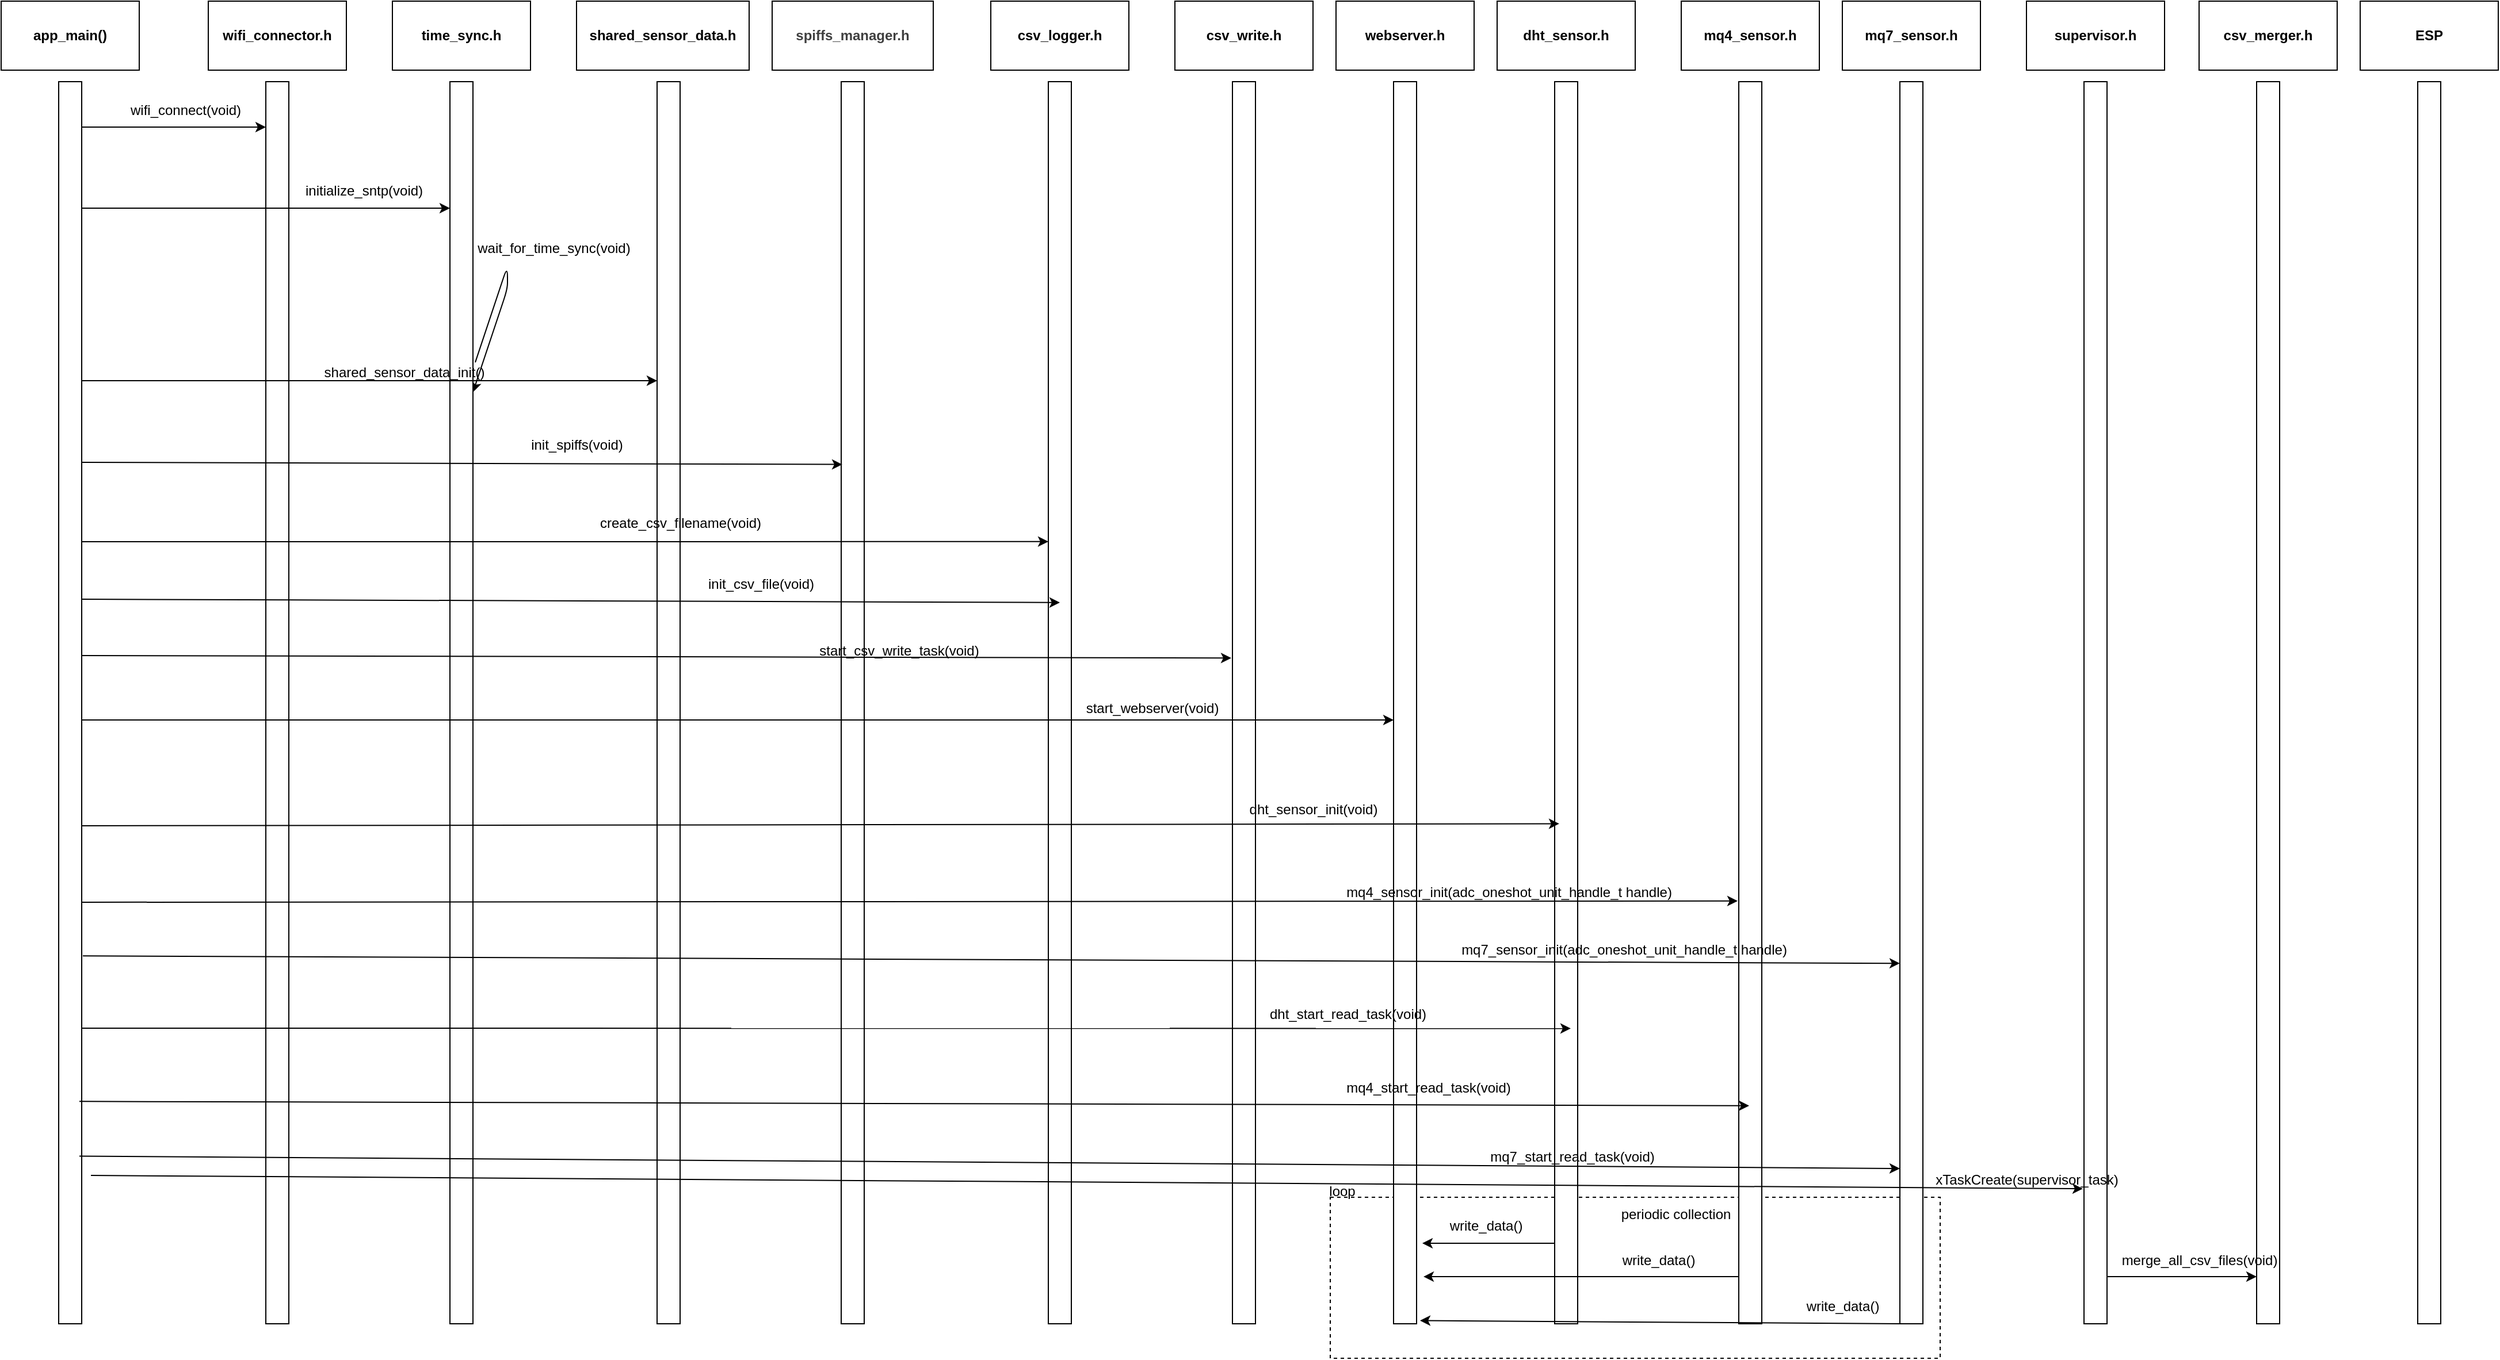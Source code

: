 <mxfile>
    <diagram id="vKl0BwhZm0HH5AGCX_aw" name="Page-1">
        <mxGraphModel dx="756" dy="1567" grid="1" gridSize="10" guides="1" tooltips="1" connect="1" arrows="1" fold="1" page="1" pageScale="1" pageWidth="850" pageHeight="1100" math="0" shadow="0">
            <root>
                <mxCell id="0"/>
                <mxCell id="1" parent="0"/>
                <mxCell id="62" value="" style="rounded=0;whiteSpace=wrap;html=1;dashed=1;" vertex="1" parent="1">
                    <mxGeometry x="1185" y="1010" width="530" height="140" as="geometry"/>
                </mxCell>
                <mxCell id="65" style="edgeStyle=none;html=1;entryX=1;entryY=0.5;entryDx=0;entryDy=0;" edge="1" parent="1">
                    <mxGeometry relative="1" as="geometry">
                        <mxPoint x="1385" y="1050" as="sourcePoint"/>
                        <mxPoint x="1265" y="1050" as="targetPoint"/>
                    </mxGeometry>
                </mxCell>
                <mxCell id="17" value="" style="rounded=0;whiteSpace=wrap;html=1;" vertex="1" parent="1">
                    <mxGeometry x="1380" y="40" width="20" height="1080" as="geometry"/>
                </mxCell>
                <mxCell id="41" value="" style="rounded=0;whiteSpace=wrap;html=1;" vertex="1" parent="1">
                    <mxGeometry x="1540" y="40" width="20" height="1080" as="geometry"/>
                </mxCell>
                <mxCell id="43" value="" style="rounded=0;whiteSpace=wrap;html=1;" vertex="1" parent="1">
                    <mxGeometry x="1680" y="40" width="20" height="1080" as="geometry"/>
                </mxCell>
                <mxCell id="45" value="" style="rounded=0;whiteSpace=wrap;html=1;" vertex="1" parent="1">
                    <mxGeometry x="1240" y="40" width="20" height="1080" as="geometry"/>
                </mxCell>
                <mxCell id="25" style="edgeStyle=none;html=1;entryX=1;entryY=0.25;entryDx=0;entryDy=0;exitX=1.1;exitY=0.226;exitDx=0;exitDy=0;exitPerimeter=0;" edge="1" parent="1" source="7" target="7">
                    <mxGeometry relative="1" as="geometry">
                        <mxPoint x="540" y="148" as="targetPoint"/>
                        <mxPoint x="441" y="170" as="sourcePoint"/>
                        <Array as="points">
                            <mxPoint x="470" y="200"/>
                            <mxPoint x="470" y="220"/>
                        </Array>
                    </mxGeometry>
                </mxCell>
                <mxCell id="7" value="" style="rounded=0;whiteSpace=wrap;html=1;fontStyle=1" vertex="1" parent="1">
                    <mxGeometry x="420" y="40" width="20" height="1080" as="geometry"/>
                </mxCell>
                <mxCell id="9" value="" style="rounded=0;whiteSpace=wrap;html=1;fontStyle=1" vertex="1" parent="1">
                    <mxGeometry x="600" y="40" width="20" height="1080" as="geometry"/>
                </mxCell>
                <mxCell id="11" value="" style="rounded=0;whiteSpace=wrap;html=1;" vertex="1" parent="1">
                    <mxGeometry x="760" y="40" width="20" height="1080" as="geometry"/>
                </mxCell>
                <mxCell id="13" value="" style="rounded=0;whiteSpace=wrap;html=1;" vertex="1" parent="1">
                    <mxGeometry x="940" y="40" width="20" height="1080" as="geometry"/>
                </mxCell>
                <mxCell id="15" value="" style="rounded=0;whiteSpace=wrap;html=1;" vertex="1" parent="1">
                    <mxGeometry x="1100" y="40" width="20" height="1080" as="geometry"/>
                </mxCell>
                <mxCell id="5" value="" style="rounded=0;whiteSpace=wrap;html=1;fontStyle=1" vertex="1" parent="1">
                    <mxGeometry x="260" y="40" width="20" height="1080" as="geometry"/>
                </mxCell>
                <mxCell id="19" style="edgeStyle=none;html=1;exitX=1;exitY=0.25;exitDx=0;exitDy=0;entryX=0;entryY=0.25;entryDx=0;entryDy=0;" edge="1" parent="1">
                    <mxGeometry relative="1" as="geometry">
                        <mxPoint x="100" y="79.5" as="sourcePoint"/>
                        <mxPoint x="260" y="79.5" as="targetPoint"/>
                    </mxGeometry>
                </mxCell>
                <mxCell id="21" style="edgeStyle=none;html=1;exitX=1;exitY=0.5;exitDx=0;exitDy=0;entryX=0;entryY=0.5;entryDx=0;entryDy=0;" edge="1" parent="1">
                    <mxGeometry relative="1" as="geometry">
                        <mxPoint x="100" y="150" as="sourcePoint"/>
                        <mxPoint x="420" y="150" as="targetPoint"/>
                    </mxGeometry>
                </mxCell>
                <mxCell id="27" style="edgeStyle=none;html=1;exitX=1;exitY=0.5;exitDx=0;exitDy=0;entryX=0.05;entryY=0.681;entryDx=0;entryDy=0;entryPerimeter=0;" edge="1" parent="1">
                    <mxGeometry relative="1" as="geometry">
                        <mxPoint x="100" y="371" as="sourcePoint"/>
                        <mxPoint x="761" y="372.83" as="targetPoint"/>
                    </mxGeometry>
                </mxCell>
                <mxCell id="29" style="edgeStyle=none;html=1;exitX=1;exitY=0.5;exitDx=0;exitDy=0;entryX=0;entryY=0.837;entryDx=0;entryDy=0;entryPerimeter=0;" edge="1" parent="1">
                    <mxGeometry relative="1" as="geometry">
                        <mxPoint x="100" y="440" as="sourcePoint"/>
                        <mxPoint x="940" y="439.91" as="targetPoint"/>
                    </mxGeometry>
                </mxCell>
                <mxCell id="31" style="edgeStyle=none;html=1;exitX=1;exitY=0.5;exitDx=0;exitDy=0;" edge="1" parent="1">
                    <mxGeometry relative="1" as="geometry">
                        <mxPoint x="100" y="300" as="sourcePoint"/>
                        <mxPoint x="600" y="300" as="targetPoint"/>
                    </mxGeometry>
                </mxCell>
                <mxCell id="47" style="edgeStyle=none;html=1;exitX=1;exitY=0.75;exitDx=0;exitDy=0;entryX=0;entryY=0.75;entryDx=0;entryDy=0;" edge="1" parent="1">
                    <mxGeometry relative="1" as="geometry">
                        <mxPoint x="100" y="595.0" as="sourcePoint"/>
                        <mxPoint x="1240" y="595.0" as="targetPoint"/>
                    </mxGeometry>
                </mxCell>
                <mxCell id="49" style="edgeStyle=none;html=1;exitX=1;exitY=0.75;exitDx=0;exitDy=0;entryX=0.2;entryY=0.867;entryDx=0;entryDy=0;entryPerimeter=0;" edge="1" parent="1">
                    <mxGeometry relative="1" as="geometry">
                        <mxPoint x="1384" y="685.24" as="targetPoint"/>
                        <mxPoint x="100" y="687.0" as="sourcePoint"/>
                    </mxGeometry>
                </mxCell>
                <mxCell id="3" value="" style="rounded=0;whiteSpace=wrap;html=1;fontStyle=1" vertex="1" parent="1">
                    <mxGeometry x="80" y="40" width="20" height="1080" as="geometry"/>
                </mxCell>
                <mxCell id="4" value="&lt;span&gt;app_main()&lt;/span&gt;" style="rounded=0;whiteSpace=wrap;html=1;fontStyle=1" vertex="1" parent="1">
                    <mxGeometry x="30" y="-30" width="120" height="60" as="geometry"/>
                </mxCell>
                <mxCell id="6" value="&lt;span&gt;wifi_connector.h&lt;/span&gt;" style="rounded=0;whiteSpace=wrap;html=1;fontStyle=1" vertex="1" parent="1">
                    <mxGeometry x="210" y="-30" width="120" height="60" as="geometry"/>
                </mxCell>
                <mxCell id="8" value="&lt;span&gt;time_sync.h&lt;/span&gt;" style="rounded=0;whiteSpace=wrap;html=1;fontStyle=1" vertex="1" parent="1">
                    <mxGeometry x="370" y="-30" width="120" height="60" as="geometry"/>
                </mxCell>
                <mxCell id="10" value="&lt;b&gt;shared_sensor_data.h&lt;/b&gt;" style="rounded=0;whiteSpace=wrap;html=1;fontStyle=1" vertex="1" parent="1">
                    <mxGeometry x="530" y="-30" width="150" height="60" as="geometry"/>
                </mxCell>
                <mxCell id="12" value="&lt;span style=&quot;color: rgb(63, 63, 63); font-weight: 700;&quot;&gt;spiffs_manager.h&lt;/span&gt;" style="rounded=0;whiteSpace=wrap;html=1;" vertex="1" parent="1">
                    <mxGeometry x="700" y="-30" width="140" height="60" as="geometry"/>
                </mxCell>
                <mxCell id="14" value="&lt;b&gt;csv_logger.h&lt;/b&gt;" style="rounded=0;whiteSpace=wrap;html=1;" vertex="1" parent="1">
                    <mxGeometry x="890" y="-30" width="120" height="60" as="geometry"/>
                </mxCell>
                <mxCell id="16" value="&lt;b&gt;csv_write.h&lt;/b&gt;" style="rounded=0;whiteSpace=wrap;html=1;" vertex="1" parent="1">
                    <mxGeometry x="1050" y="-30" width="120" height="60" as="geometry"/>
                </mxCell>
                <mxCell id="18" value="&lt;b&gt;dht_sensor.h&lt;/b&gt;" style="rounded=0;whiteSpace=wrap;html=1;" vertex="1" parent="1">
                    <mxGeometry x="1330" y="-30" width="120" height="60" as="geometry"/>
                </mxCell>
                <mxCell id="20" value="wifi_connect(void)" style="text;html=1;align=center;verticalAlign=middle;resizable=0;points=[];autosize=1;strokeColor=none;fillColor=none;" vertex="1" parent="1">
                    <mxGeometry x="130" y="50" width="120" height="30" as="geometry"/>
                </mxCell>
                <mxCell id="22" value="initialize_sntp(void)" style="text;html=1;align=center;verticalAlign=middle;resizable=0;points=[];autosize=1;strokeColor=none;fillColor=none;" vertex="1" parent="1">
                    <mxGeometry x="280" y="120" width="130" height="30" as="geometry"/>
                </mxCell>
                <mxCell id="26" value="wait_for_time_sync(void)" style="text;html=1;align=center;verticalAlign=middle;resizable=0;points=[];autosize=1;strokeColor=none;fillColor=none;" vertex="1" parent="1">
                    <mxGeometry x="430" y="170" width="160" height="30" as="geometry"/>
                </mxCell>
                <mxCell id="28" value="init_spiffs(void)" style="text;html=1;align=center;verticalAlign=middle;resizable=0;points=[];autosize=1;strokeColor=none;fillColor=none;" vertex="1" parent="1">
                    <mxGeometry x="480" y="341" width="100" height="30" as="geometry"/>
                </mxCell>
                <mxCell id="30" value="create_csv_filename(void)" style="text;html=1;align=center;verticalAlign=middle;resizable=0;points=[];autosize=1;strokeColor=none;fillColor=none;" vertex="1" parent="1">
                    <mxGeometry x="540" y="409" width="160" height="30" as="geometry"/>
                </mxCell>
                <mxCell id="32" value="shared_sensor_data_init()" style="text;html=1;align=center;verticalAlign=middle;resizable=0;points=[];autosize=1;strokeColor=none;fillColor=none;" vertex="1" parent="1">
                    <mxGeometry x="300" y="278" width="160" height="30" as="geometry"/>
                </mxCell>
                <mxCell id="37" style="edgeStyle=none;html=1;entryX=0;entryY=0.837;entryDx=0;entryDy=0;entryPerimeter=0;" edge="1" parent="1">
                    <mxGeometry relative="1" as="geometry">
                        <mxPoint x="100" y="490" as="sourcePoint"/>
                        <mxPoint x="950" y="492.91" as="targetPoint"/>
                    </mxGeometry>
                </mxCell>
                <mxCell id="38" value="init_csv_file(void)" style="text;html=1;align=center;verticalAlign=middle;resizable=0;points=[];autosize=1;strokeColor=none;fillColor=none;" vertex="1" parent="1">
                    <mxGeometry x="630" y="462" width="120" height="30" as="geometry"/>
                </mxCell>
                <mxCell id="39" value="start_csv_write_task(void)" style="text;html=1;align=center;verticalAlign=middle;resizable=0;points=[];autosize=1;strokeColor=none;fillColor=none;" vertex="1" parent="1">
                    <mxGeometry x="730" y="520" width="160" height="30" as="geometry"/>
                </mxCell>
                <mxCell id="40" style="edgeStyle=none;html=1;entryX=-0.05;entryY=0.464;entryDx=0;entryDy=0;entryPerimeter=0;exitX=1;exitY=0.462;exitDx=0;exitDy=0;exitPerimeter=0;" edge="1" parent="1" source="3" target="15">
                    <mxGeometry relative="1" as="geometry">
                        <mxPoint x="104" y="538" as="sourcePoint"/>
                        <mxPoint x="1092" y="544" as="targetPoint"/>
                    </mxGeometry>
                </mxCell>
                <mxCell id="42" value="&lt;b&gt;mq4_sensor.h&lt;/b&gt;" style="rounded=0;whiteSpace=wrap;html=1;" vertex="1" parent="1">
                    <mxGeometry x="1490" y="-30" width="120" height="60" as="geometry"/>
                </mxCell>
                <mxCell id="44" value="&lt;b&gt;mq7_sensor.h&lt;/b&gt;" style="rounded=0;whiteSpace=wrap;html=1;" vertex="1" parent="1">
                    <mxGeometry x="1630" y="-30" width="120" height="60" as="geometry"/>
                </mxCell>
                <mxCell id="46" value="&lt;b&gt;webserver.h&lt;/b&gt;" style="rounded=0;whiteSpace=wrap;html=1;" vertex="1" parent="1">
                    <mxGeometry x="1190" y="-30" width="120" height="60" as="geometry"/>
                </mxCell>
                <mxCell id="48" value="start_webserver(void)" style="text;html=1;align=center;verticalAlign=middle;resizable=0;points=[];autosize=1;strokeColor=none;fillColor=none;" vertex="1" parent="1">
                    <mxGeometry x="960" y="570" width="140" height="30" as="geometry"/>
                </mxCell>
                <mxCell id="50" style="edgeStyle=none;html=1;exitX=1;exitY=0.631;exitDx=0;exitDy=0;entryX=-0.05;entryY=0.63;entryDx=0;entryDy=0;entryPerimeter=0;exitPerimeter=0;" edge="1" parent="1">
                    <mxGeometry relative="1" as="geometry">
                        <mxPoint x="1539" y="752.4" as="targetPoint"/>
                        <mxPoint x="100" y="753.48" as="sourcePoint"/>
                    </mxGeometry>
                </mxCell>
                <mxCell id="51" style="edgeStyle=none;html=1;exitX=1.05;exitY=0.664;exitDx=0;exitDy=0;entryX=0;entryY=0.67;entryDx=0;entryDy=0;entryPerimeter=0;exitPerimeter=0;" edge="1" parent="1">
                    <mxGeometry relative="1" as="geometry">
                        <mxPoint x="1680" y="806.6" as="targetPoint"/>
                        <mxPoint x="101" y="800.12" as="sourcePoint"/>
                    </mxGeometry>
                </mxCell>
                <mxCell id="52" value="dht_sensor_init(void)" style="text;html=1;align=center;verticalAlign=middle;resizable=0;points=[];autosize=1;strokeColor=none;fillColor=none;" vertex="1" parent="1">
                    <mxGeometry x="1105" y="658" width="130" height="30" as="geometry"/>
                </mxCell>
                <mxCell id="53" value="mq4_sensor_init(adc_oneshot_unit_handle_t handle)" style="text;html=1;align=center;verticalAlign=middle;resizable=0;points=[];autosize=1;strokeColor=none;fillColor=none;" vertex="1" parent="1">
                    <mxGeometry x="1185" y="730" width="310" height="30" as="geometry"/>
                </mxCell>
                <mxCell id="54" value="mq7_sensor_init(adc_oneshot_unit_handle_t handle)" style="text;html=1;align=center;verticalAlign=middle;resizable=0;points=[];autosize=1;strokeColor=none;fillColor=none;" vertex="1" parent="1">
                    <mxGeometry x="1285" y="780" width="310" height="30" as="geometry"/>
                </mxCell>
                <mxCell id="55" style="edgeStyle=none;html=1;exitX=1;exitY=0.762;exitDx=0;exitDy=0;entryX=0.2;entryY=0.867;entryDx=0;entryDy=0;entryPerimeter=0;exitPerimeter=0;" edge="1" parent="1" source="3">
                    <mxGeometry relative="1" as="geometry">
                        <mxPoint x="1394" y="863.24" as="targetPoint"/>
                        <mxPoint x="110" y="865.0" as="sourcePoint"/>
                    </mxGeometry>
                </mxCell>
                <mxCell id="56" style="edgeStyle=none;html=1;exitX=0.9;exitY=0.821;exitDx=0;exitDy=0;entryX=-0.05;entryY=0.63;entryDx=0;entryDy=0;entryPerimeter=0;exitPerimeter=0;" edge="1" parent="1" source="3">
                    <mxGeometry relative="1" as="geometry">
                        <mxPoint x="1549" y="930.4" as="targetPoint"/>
                        <mxPoint x="110" y="931.48" as="sourcePoint"/>
                    </mxGeometry>
                </mxCell>
                <mxCell id="57" style="edgeStyle=none;html=1;exitX=0.9;exitY=0.865;exitDx=0;exitDy=0;exitPerimeter=0;" edge="1" parent="1" source="3">
                    <mxGeometry relative="1" as="geometry">
                        <mxPoint x="1680" y="985" as="targetPoint"/>
                        <mxPoint x="111" y="978.12" as="sourcePoint"/>
                    </mxGeometry>
                </mxCell>
                <mxCell id="58" value="dht_start_read_task(void)" style="text;html=1;align=center;verticalAlign=middle;resizable=0;points=[];autosize=1;strokeColor=none;fillColor=none;" vertex="1" parent="1">
                    <mxGeometry x="1120" y="836" width="160" height="30" as="geometry"/>
                </mxCell>
                <mxCell id="59" value="mq4_start_read_task(&lt;span style=&quot;color: rgb(0, 0, 0);&quot;&gt;void&lt;/span&gt;)" style="text;html=1;align=center;verticalAlign=middle;resizable=0;points=[];autosize=1;strokeColor=none;fillColor=none;" vertex="1" parent="1">
                    <mxGeometry x="1185" y="900" width="170" height="30" as="geometry"/>
                </mxCell>
                <mxCell id="60" value="mq7_start_read_task(&lt;span style=&quot;color: rgb(0, 0, 0);&quot;&gt;void&lt;/span&gt;)" style="text;html=1;align=center;verticalAlign=middle;resizable=0;points=[];autosize=1;strokeColor=none;fillColor=none;" vertex="1" parent="1">
                    <mxGeometry x="1310" y="960" width="170" height="30" as="geometry"/>
                </mxCell>
                <mxCell id="63" value="loop" style="text;html=1;align=center;verticalAlign=middle;resizable=0;points=[];autosize=1;strokeColor=none;fillColor=none;" vertex="1" parent="1">
                    <mxGeometry x="1170" y="990" width="50" height="30" as="geometry"/>
                </mxCell>
                <mxCell id="64" value="periodic collection" style="text;html=1;align=center;verticalAlign=middle;resizable=0;points=[];autosize=1;strokeColor=none;fillColor=none;" vertex="1" parent="1">
                    <mxGeometry x="1425" y="1010" width="120" height="30" as="geometry"/>
                </mxCell>
                <mxCell id="66" style="edgeStyle=none;html=1;entryX=1;entryY=0.5;entryDx=0;entryDy=0;" edge="1" parent="1">
                    <mxGeometry relative="1" as="geometry">
                        <mxPoint x="1540" y="1079" as="sourcePoint"/>
                        <mxPoint x="1266" y="1079.02" as="targetPoint"/>
                    </mxGeometry>
                </mxCell>
                <mxCell id="67" style="edgeStyle=none;html=1;entryX=0.9;entryY=0.953;entryDx=0;entryDy=0;entryPerimeter=0;exitX=0;exitY=1;exitDx=0;exitDy=0;" edge="1" parent="1" source="43">
                    <mxGeometry relative="1" as="geometry">
                        <mxPoint x="1684" y="1122.72" as="sourcePoint"/>
                        <mxPoint x="1263" y="1117.24" as="targetPoint"/>
                    </mxGeometry>
                </mxCell>
                <mxCell id="68" value="write_data()" style="text;html=1;align=center;verticalAlign=middle;resizable=0;points=[];autosize=1;strokeColor=none;fillColor=none;" vertex="1" parent="1">
                    <mxGeometry x="1275" y="1020" width="90" height="30" as="geometry"/>
                </mxCell>
                <mxCell id="70" value="write_data()" style="text;html=1;align=center;verticalAlign=middle;resizable=0;points=[];autosize=1;strokeColor=none;fillColor=none;" vertex="1" parent="1">
                    <mxGeometry x="1425" y="1050" width="90" height="30" as="geometry"/>
                </mxCell>
                <mxCell id="71" value="write_data()" style="text;html=1;align=center;verticalAlign=middle;resizable=0;points=[];autosize=1;strokeColor=none;fillColor=none;" vertex="1" parent="1">
                    <mxGeometry x="1585" y="1090" width="90" height="30" as="geometry"/>
                </mxCell>
                <mxCell id="80" style="edgeStyle=none;html=1;exitX=1;exitY=0.75;exitDx=0;exitDy=0;entryX=0;entryY=0.75;entryDx=0;entryDy=0;" edge="1" parent="1">
                    <mxGeometry relative="1" as="geometry">
                        <mxPoint x="1860" y="1079.0" as="sourcePoint"/>
                        <mxPoint x="1990" y="1079.0" as="targetPoint"/>
                    </mxGeometry>
                </mxCell>
                <mxCell id="72" value="" style="rounded=0;whiteSpace=wrap;html=1;" vertex="1" parent="1">
                    <mxGeometry x="1840" y="40" width="20" height="1080" as="geometry"/>
                </mxCell>
                <mxCell id="73" value="&lt;b&gt;supervisor.h&lt;/b&gt;" style="rounded=0;whiteSpace=wrap;html=1;" vertex="1" parent="1">
                    <mxGeometry x="1790" y="-30" width="120" height="60" as="geometry"/>
                </mxCell>
                <mxCell id="74" value="" style="rounded=0;whiteSpace=wrap;html=1;" vertex="1" parent="1">
                    <mxGeometry x="1990" y="40" width="20" height="1080" as="geometry"/>
                </mxCell>
                <mxCell id="75" value="&lt;b&gt;csv_merger.h&lt;/b&gt;" style="rounded=0;whiteSpace=wrap;html=1;" vertex="1" parent="1">
                    <mxGeometry x="1940" y="-30" width="120" height="60" as="geometry"/>
                </mxCell>
                <mxCell id="76" value="" style="rounded=0;whiteSpace=wrap;html=1;" vertex="1" parent="1">
                    <mxGeometry x="2130" y="40" width="20" height="1080" as="geometry"/>
                </mxCell>
                <mxCell id="77" value="&lt;b&gt;ESP&lt;/b&gt;" style="rounded=0;whiteSpace=wrap;html=1;" vertex="1" parent="1">
                    <mxGeometry x="2080" y="-30" width="120" height="60" as="geometry"/>
                </mxCell>
                <mxCell id="78" style="edgeStyle=none;html=1;exitX=0.9;exitY=0.865;exitDx=0;exitDy=0;exitPerimeter=0;entryX=-0.05;entryY=0.895;entryDx=0;entryDy=0;entryPerimeter=0;" edge="1" parent="1">
                    <mxGeometry relative="1" as="geometry">
                        <mxPoint x="1839" y="1002.6" as="targetPoint"/>
                        <mxPoint x="108" y="991" as="sourcePoint"/>
                    </mxGeometry>
                </mxCell>
                <mxCell id="79" value="xTaskCreate(supervisor_task)" style="text;html=1;align=center;verticalAlign=middle;resizable=0;points=[];autosize=1;strokeColor=none;fillColor=none;" vertex="1" parent="1">
                    <mxGeometry x="1700" y="980" width="180" height="30" as="geometry"/>
                </mxCell>
                <mxCell id="81" value="merge_all_csv_files(void)" style="text;html=1;align=center;verticalAlign=middle;resizable=0;points=[];autosize=1;strokeColor=none;fillColor=none;" vertex="1" parent="1">
                    <mxGeometry x="1860" y="1050" width="160" height="30" as="geometry"/>
                </mxCell>
            </root>
        </mxGraphModel>
    </diagram>
</mxfile>